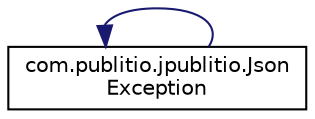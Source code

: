 digraph "Graphical Class Hierarchy"
{
  edge [fontname="Helvetica",fontsize="10",labelfontname="Helvetica",labelfontsize="10"];
  node [fontname="Helvetica",fontsize="10",shape=record];
  rankdir="LR";
  Node0 [label="Exception",height=0.2,width=0.4,color="grey75", fillcolor="white", style="filled"];
  Node0 -> Node0 [dir="back",color="midnightblue",fontsize="10",style="solid",fontname="Helvetica"];
  Node0 [label="com.publitio.jpublitio.Json\lException",height=0.2,width=0.4,color="black", fillcolor="white", style="filled",URL="$classcom_1_1publitio_1_1jpublitio_1_1JsonException.html"];
}
